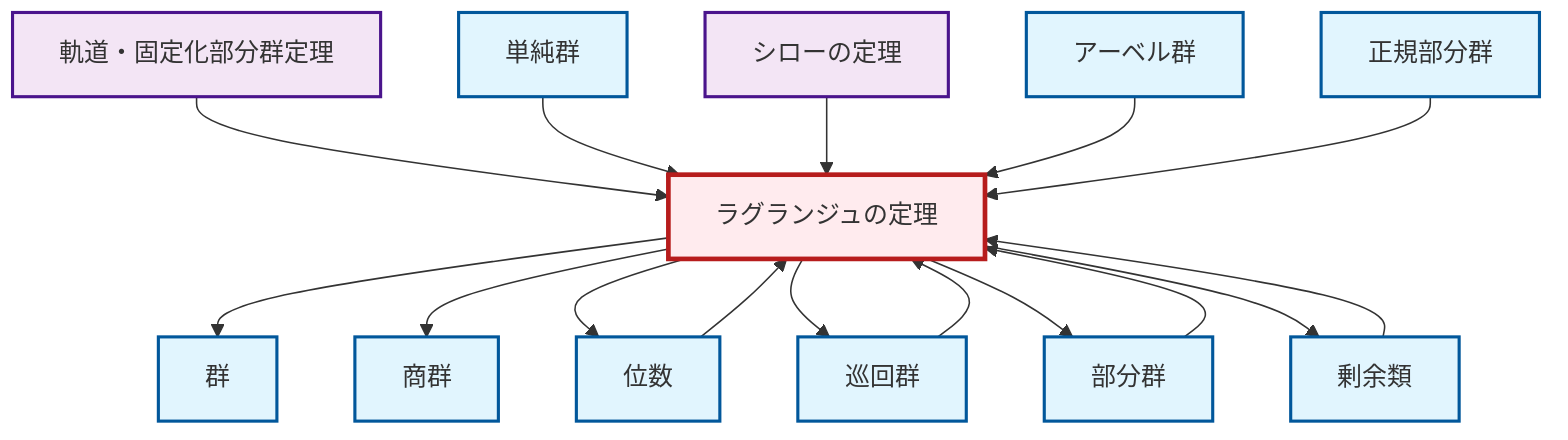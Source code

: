 graph TD
    classDef definition fill:#e1f5fe,stroke:#01579b,stroke-width:2px
    classDef theorem fill:#f3e5f5,stroke:#4a148c,stroke-width:2px
    classDef axiom fill:#fff3e0,stroke:#e65100,stroke-width:2px
    classDef example fill:#e8f5e9,stroke:#1b5e20,stroke-width:2px
    classDef current fill:#ffebee,stroke:#b71c1c,stroke-width:3px
    def-abelian-group["アーベル群"]:::definition
    def-group["群"]:::definition
    def-order["位数"]:::definition
    thm-orbit-stabilizer["軌道・固定化部分群定理"]:::theorem
    def-normal-subgroup["正規部分群"]:::definition
    def-quotient-group["商群"]:::definition
    def-subgroup["部分群"]:::definition
    def-coset["剰余類"]:::definition
    def-simple-group["単純群"]:::definition
    def-cyclic-group["巡回群"]:::definition
    thm-lagrange["ラグランジュの定理"]:::theorem
    thm-sylow["シローの定理"]:::theorem
    thm-lagrange --> def-group
    thm-lagrange --> def-quotient-group
    thm-orbit-stabilizer --> thm-lagrange
    def-simple-group --> thm-lagrange
    thm-sylow --> thm-lagrange
    def-cyclic-group --> thm-lagrange
    def-subgroup --> thm-lagrange
    thm-lagrange --> def-order
    def-abelian-group --> thm-lagrange
    def-coset --> thm-lagrange
    thm-lagrange --> def-cyclic-group
    def-order --> thm-lagrange
    thm-lagrange --> def-subgroup
    def-normal-subgroup --> thm-lagrange
    thm-lagrange --> def-coset
    class thm-lagrange current